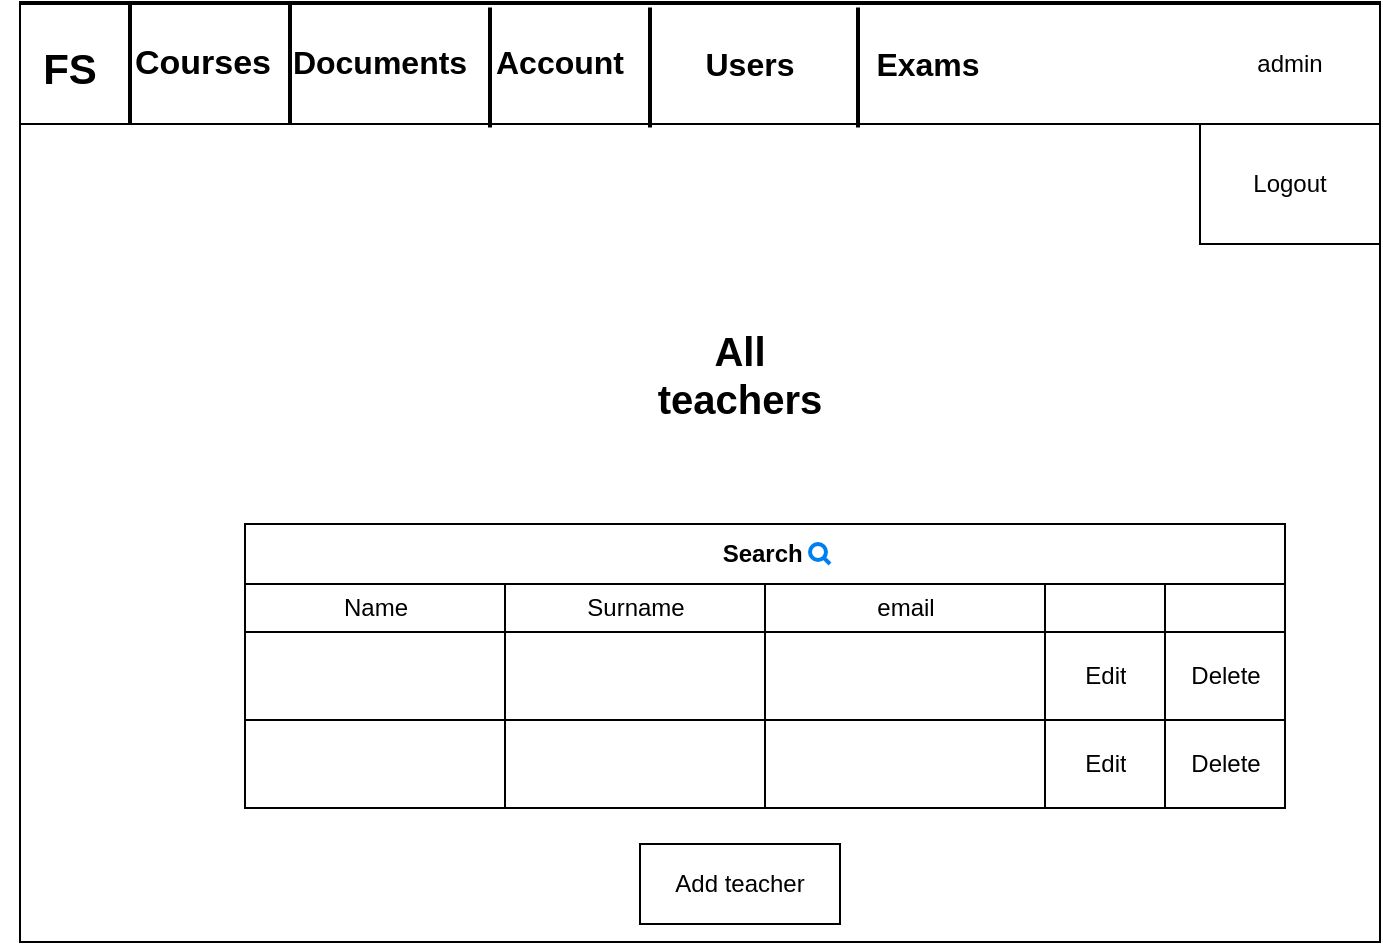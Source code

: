 <mxfile version="14.4.3" type="device"><diagram id="CR3dKgh06PYdwW0hm8AH" name="Page-1"><mxGraphModel dx="1874" dy="1692" grid="1" gridSize="10" guides="1" tooltips="1" connect="1" arrows="1" fold="1" page="1" pageScale="1" pageWidth="850" pageHeight="1100" math="0" shadow="0"><root><mxCell id="0"/><mxCell id="1" parent="0"/><mxCell id="7EMI1X1uyPNXiT3Ltn6m-1" value="" style="rounded=0;whiteSpace=wrap;html=1;" vertex="1" parent="1"><mxGeometry x="-750" y="-1040" width="680" height="470" as="geometry"/></mxCell><mxCell id="7EMI1X1uyPNXiT3Ltn6m-2" value="" style="rounded=0;whiteSpace=wrap;html=1;" vertex="1" parent="1"><mxGeometry x="-710" y="-1039" width="120" height="60" as="geometry"/></mxCell><mxCell id="7EMI1X1uyPNXiT3Ltn6m-3" value="" style="rounded=0;whiteSpace=wrap;html=1;" vertex="1" parent="1"><mxGeometry x="-750" y="-1039" width="680" height="60" as="geometry"/></mxCell><mxCell id="7EMI1X1uyPNXiT3Ltn6m-4" value="admin" style="text;html=1;strokeColor=none;fillColor=none;align=center;verticalAlign=middle;whiteSpace=wrap;rounded=0;" vertex="1" parent="1"><mxGeometry x="-135" y="-1019" width="40" height="20" as="geometry"/></mxCell><mxCell id="7EMI1X1uyPNXiT3Ltn6m-5" value="&lt;b&gt;&lt;font style=&quot;font-size: 17px&quot;&gt;Courses&lt;/font&gt;&lt;/b&gt;" style="text;html=1;strokeColor=none;fillColor=none;align=center;verticalAlign=middle;whiteSpace=wrap;rounded=0;" vertex="1" parent="1"><mxGeometry x="-680" y="-1020" width="42.5" height="21" as="geometry"/></mxCell><mxCell id="7EMI1X1uyPNXiT3Ltn6m-6" value="&lt;b&gt;&lt;font style=&quot;font-size: 16px&quot;&gt;Documents&lt;/font&gt;&lt;/b&gt;" style="text;html=1;strokeColor=none;fillColor=none;align=center;verticalAlign=middle;whiteSpace=wrap;rounded=0;" vertex="1" parent="1"><mxGeometry x="-590" y="-1020" width="40" height="20" as="geometry"/></mxCell><mxCell id="7EMI1X1uyPNXiT3Ltn6m-7" value="&lt;b style=&quot;font-size: 16px&quot;&gt;Account&lt;/b&gt;" style="text;html=1;strokeColor=none;fillColor=none;align=center;verticalAlign=middle;whiteSpace=wrap;rounded=0;" vertex="1" parent="1"><mxGeometry x="-500" y="-1020" width="40" height="20" as="geometry"/></mxCell><mxCell id="7EMI1X1uyPNXiT3Ltn6m-8" value="" style="verticalLabelPosition=bottom;verticalAlign=top;html=1;shape=mxgraph.basic.rect;fillColor2=none;strokeWidth=1;size=20;indent=5;" vertex="1" parent="1"><mxGeometry x="-160" y="-979" width="90" height="60" as="geometry"/></mxCell><mxCell id="7EMI1X1uyPNXiT3Ltn6m-9" value="&lt;b&gt;&lt;font style=&quot;font-size: 21px&quot;&gt;FS&lt;/font&gt;&lt;/b&gt;" style="text;html=1;strokeColor=none;fillColor=none;align=center;verticalAlign=middle;whiteSpace=wrap;rounded=0;" vertex="1" parent="1"><mxGeometry x="-760" y="-1017" width="70" height="19.5" as="geometry"/></mxCell><mxCell id="7EMI1X1uyPNXiT3Ltn6m-10" style="edgeStyle=orthogonalEdgeStyle;rounded=0;orthogonalLoop=1;jettySize=auto;html=1;exitX=0.5;exitY=1;exitDx=0;exitDy=0;" edge="1" parent="1"><mxGeometry relative="1" as="geometry"><mxPoint x="-430" y="-959" as="sourcePoint"/><mxPoint x="-430" y="-959" as="targetPoint"/></mxGeometry></mxCell><mxCell id="7EMI1X1uyPNXiT3Ltn6m-11" value="Logout" style="text;html=1;strokeColor=none;fillColor=none;align=center;verticalAlign=middle;whiteSpace=wrap;rounded=0;" vertex="1" parent="1"><mxGeometry x="-135" y="-959" width="40" height="20" as="geometry"/></mxCell><mxCell id="7EMI1X1uyPNXiT3Ltn6m-12" value="&lt;b style=&quot;font-size: 16px&quot;&gt;Exams&lt;/b&gt;" style="text;html=1;strokeColor=none;fillColor=none;align=center;verticalAlign=middle;whiteSpace=wrap;rounded=0;" vertex="1" parent="1"><mxGeometry x="-326" y="-1019" width="60" height="20" as="geometry"/></mxCell><mxCell id="7EMI1X1uyPNXiT3Ltn6m-13" value="" style="line;strokeWidth=2;direction=south;html=1;" vertex="1" parent="1"><mxGeometry x="-700" y="-1039" width="10" height="60" as="geometry"/></mxCell><mxCell id="7EMI1X1uyPNXiT3Ltn6m-14" value="" style="line;strokeWidth=2;direction=south;html=1;" vertex="1" parent="1"><mxGeometry x="-620" y="-1039" width="10" height="60" as="geometry"/></mxCell><mxCell id="7EMI1X1uyPNXiT3Ltn6m-15" value="" style="line;strokeWidth=2;direction=south;html=1;" vertex="1" parent="1"><mxGeometry x="-520" y="-1037.25" width="10" height="60" as="geometry"/></mxCell><mxCell id="7EMI1X1uyPNXiT3Ltn6m-16" value="" style="line;strokeWidth=2;direction=south;html=1;" vertex="1" parent="1"><mxGeometry x="-440" y="-1037.25" width="10" height="60" as="geometry"/></mxCell><mxCell id="7EMI1X1uyPNXiT3Ltn6m-17" value="" style="line;strokeWidth=2;direction=south;html=1;" vertex="1" parent="1"><mxGeometry x="-336" y="-1037.25" width="10" height="60" as="geometry"/></mxCell><mxCell id="7EMI1X1uyPNXiT3Ltn6m-18" value="Search&amp;nbsp;" style="shape=table;html=1;whiteSpace=wrap;startSize=30;container=1;collapsible=0;childLayout=tableLayout;fontStyle=1;align=center;direction=east;" vertex="1" parent="1"><mxGeometry x="-637.5" y="-779" width="520" height="142" as="geometry"/></mxCell><mxCell id="7EMI1X1uyPNXiT3Ltn6m-19" value="" style="shape=partialRectangle;html=1;whiteSpace=wrap;collapsible=0;dropTarget=0;pointerEvents=0;fillColor=none;top=0;left=0;bottom=0;right=0;points=[[0,0.5],[1,0.5]];portConstraint=eastwest;" vertex="1" parent="7EMI1X1uyPNXiT3Ltn6m-18"><mxGeometry y="30" width="520" height="24" as="geometry"/></mxCell><mxCell id="7EMI1X1uyPNXiT3Ltn6m-20" value="Name" style="shape=partialRectangle;html=1;whiteSpace=wrap;connectable=0;fillColor=none;top=0;left=0;bottom=0;right=0;overflow=hidden;" vertex="1" parent="7EMI1X1uyPNXiT3Ltn6m-19"><mxGeometry width="130" height="24" as="geometry"/></mxCell><mxCell id="7EMI1X1uyPNXiT3Ltn6m-21" value="Surname" style="shape=partialRectangle;html=1;whiteSpace=wrap;connectable=0;fillColor=none;top=0;left=0;bottom=0;right=0;overflow=hidden;" vertex="1" parent="7EMI1X1uyPNXiT3Ltn6m-19"><mxGeometry x="130" width="130" height="24" as="geometry"/></mxCell><mxCell id="7EMI1X1uyPNXiT3Ltn6m-22" value="email" style="shape=partialRectangle;html=1;whiteSpace=wrap;connectable=0;fillColor=none;top=0;left=0;bottom=0;right=0;overflow=hidden;" vertex="1" parent="7EMI1X1uyPNXiT3Ltn6m-19"><mxGeometry x="260" width="140" height="24" as="geometry"/></mxCell><mxCell id="7EMI1X1uyPNXiT3Ltn6m-23" style="shape=partialRectangle;html=1;whiteSpace=wrap;connectable=0;fillColor=none;top=0;left=0;bottom=0;right=0;overflow=hidden;" vertex="1" parent="7EMI1X1uyPNXiT3Ltn6m-19"><mxGeometry x="400" width="60" height="24" as="geometry"/></mxCell><mxCell id="7EMI1X1uyPNXiT3Ltn6m-24" style="shape=partialRectangle;html=1;whiteSpace=wrap;connectable=0;fillColor=none;top=0;left=0;bottom=0;right=0;overflow=hidden;" vertex="1" parent="7EMI1X1uyPNXiT3Ltn6m-19"><mxGeometry x="460" width="60" height="24" as="geometry"/></mxCell><mxCell id="7EMI1X1uyPNXiT3Ltn6m-25" value="" style="shape=partialRectangle;html=1;whiteSpace=wrap;collapsible=0;dropTarget=0;pointerEvents=0;fillColor=none;top=0;left=0;bottom=0;right=0;points=[[0,0.5],[1,0.5]];portConstraint=eastwest;" vertex="1" parent="7EMI1X1uyPNXiT3Ltn6m-18"><mxGeometry y="54" width="520" height="44" as="geometry"/></mxCell><mxCell id="7EMI1X1uyPNXiT3Ltn6m-26" value="" style="shape=partialRectangle;html=1;whiteSpace=wrap;connectable=0;fillColor=none;top=0;left=0;bottom=0;right=0;overflow=hidden;" vertex="1" parent="7EMI1X1uyPNXiT3Ltn6m-25"><mxGeometry width="130" height="44" as="geometry"/></mxCell><mxCell id="7EMI1X1uyPNXiT3Ltn6m-27" value="" style="shape=partialRectangle;html=1;whiteSpace=wrap;connectable=0;fillColor=none;top=0;left=0;bottom=0;right=0;overflow=hidden;" vertex="1" parent="7EMI1X1uyPNXiT3Ltn6m-25"><mxGeometry x="130" width="130" height="44" as="geometry"/></mxCell><mxCell id="7EMI1X1uyPNXiT3Ltn6m-28" value="" style="shape=partialRectangle;html=1;whiteSpace=wrap;connectable=0;fillColor=none;top=0;left=0;bottom=0;right=0;overflow=hidden;" vertex="1" parent="7EMI1X1uyPNXiT3Ltn6m-25"><mxGeometry x="260" width="140" height="44" as="geometry"/></mxCell><mxCell id="7EMI1X1uyPNXiT3Ltn6m-29" value="Edit" style="shape=partialRectangle;html=1;whiteSpace=wrap;connectable=0;fillColor=none;top=0;left=0;bottom=0;right=0;overflow=hidden;" vertex="1" parent="7EMI1X1uyPNXiT3Ltn6m-25"><mxGeometry x="400" width="60" height="44" as="geometry"/></mxCell><mxCell id="7EMI1X1uyPNXiT3Ltn6m-30" value="Delete" style="shape=partialRectangle;html=1;whiteSpace=wrap;connectable=0;fillColor=none;top=0;left=0;bottom=0;right=0;overflow=hidden;" vertex="1" parent="7EMI1X1uyPNXiT3Ltn6m-25"><mxGeometry x="460" width="60" height="44" as="geometry"/></mxCell><mxCell id="7EMI1X1uyPNXiT3Ltn6m-31" value="" style="shape=partialRectangle;html=1;whiteSpace=wrap;collapsible=0;dropTarget=0;pointerEvents=0;fillColor=none;top=0;left=0;bottom=0;right=0;points=[[0,0.5],[1,0.5]];portConstraint=eastwest;" vertex="1" parent="7EMI1X1uyPNXiT3Ltn6m-18"><mxGeometry y="98" width="520" height="44" as="geometry"/></mxCell><mxCell id="7EMI1X1uyPNXiT3Ltn6m-32" value="" style="shape=partialRectangle;html=1;whiteSpace=wrap;connectable=0;fillColor=none;top=0;left=0;bottom=0;right=0;overflow=hidden;" vertex="1" parent="7EMI1X1uyPNXiT3Ltn6m-31"><mxGeometry width="130" height="44" as="geometry"/></mxCell><mxCell id="7EMI1X1uyPNXiT3Ltn6m-33" value="" style="shape=partialRectangle;html=1;whiteSpace=wrap;connectable=0;fillColor=none;top=0;left=0;bottom=0;right=0;overflow=hidden;" vertex="1" parent="7EMI1X1uyPNXiT3Ltn6m-31"><mxGeometry x="130" width="130" height="44" as="geometry"/></mxCell><mxCell id="7EMI1X1uyPNXiT3Ltn6m-34" value="" style="shape=partialRectangle;html=1;whiteSpace=wrap;connectable=0;fillColor=none;top=0;left=0;bottom=0;right=0;overflow=hidden;" vertex="1" parent="7EMI1X1uyPNXiT3Ltn6m-31"><mxGeometry x="260" width="140" height="44" as="geometry"/></mxCell><mxCell id="7EMI1X1uyPNXiT3Ltn6m-35" value="Edit" style="shape=partialRectangle;html=1;whiteSpace=wrap;connectable=0;fillColor=none;top=0;left=0;bottom=0;right=0;overflow=hidden;" vertex="1" parent="7EMI1X1uyPNXiT3Ltn6m-31"><mxGeometry x="400" width="60" height="44" as="geometry"/></mxCell><mxCell id="7EMI1X1uyPNXiT3Ltn6m-36" value="Delete" style="shape=partialRectangle;html=1;whiteSpace=wrap;connectable=0;fillColor=none;top=0;left=0;bottom=0;right=0;overflow=hidden;" vertex="1" parent="7EMI1X1uyPNXiT3Ltn6m-31"><mxGeometry x="460" width="60" height="44" as="geometry"/></mxCell><mxCell id="7EMI1X1uyPNXiT3Ltn6m-37" value="&lt;font style=&quot;font-size: 20px&quot;&gt;&lt;b&gt;All teachers&lt;/b&gt;&lt;/font&gt;" style="text;html=1;strokeColor=none;fillColor=none;align=center;verticalAlign=middle;whiteSpace=wrap;rounded=0;" vertex="1" parent="1"><mxGeometry x="-435" y="-889" width="90" height="70" as="geometry"/></mxCell><mxCell id="7EMI1X1uyPNXiT3Ltn6m-38" value="Add teacher" style="whiteSpace=wrap;html=1;align=center;" vertex="1" parent="1"><mxGeometry x="-440" y="-619" width="100" height="40" as="geometry"/></mxCell><mxCell id="7EMI1X1uyPNXiT3Ltn6m-39" value="" style="html=1;verticalLabelPosition=bottom;align=center;labelBackgroundColor=#ffffff;verticalAlign=top;strokeWidth=2;strokeColor=#0080F0;shadow=0;dashed=0;shape=mxgraph.ios7.icons.looking_glass;" vertex="1" parent="1"><mxGeometry x="-355" y="-769" width="10" height="10" as="geometry"/></mxCell><mxCell id="7EMI1X1uyPNXiT3Ltn6m-40" value="&lt;b style=&quot;font-size: 16px&quot;&gt;Users&lt;/b&gt;" style="text;html=1;strokeColor=none;fillColor=none;align=center;verticalAlign=middle;whiteSpace=wrap;rounded=0;" vertex="1" parent="1"><mxGeometry x="-415" y="-1019" width="60" height="20" as="geometry"/></mxCell></root></mxGraphModel></diagram></mxfile>